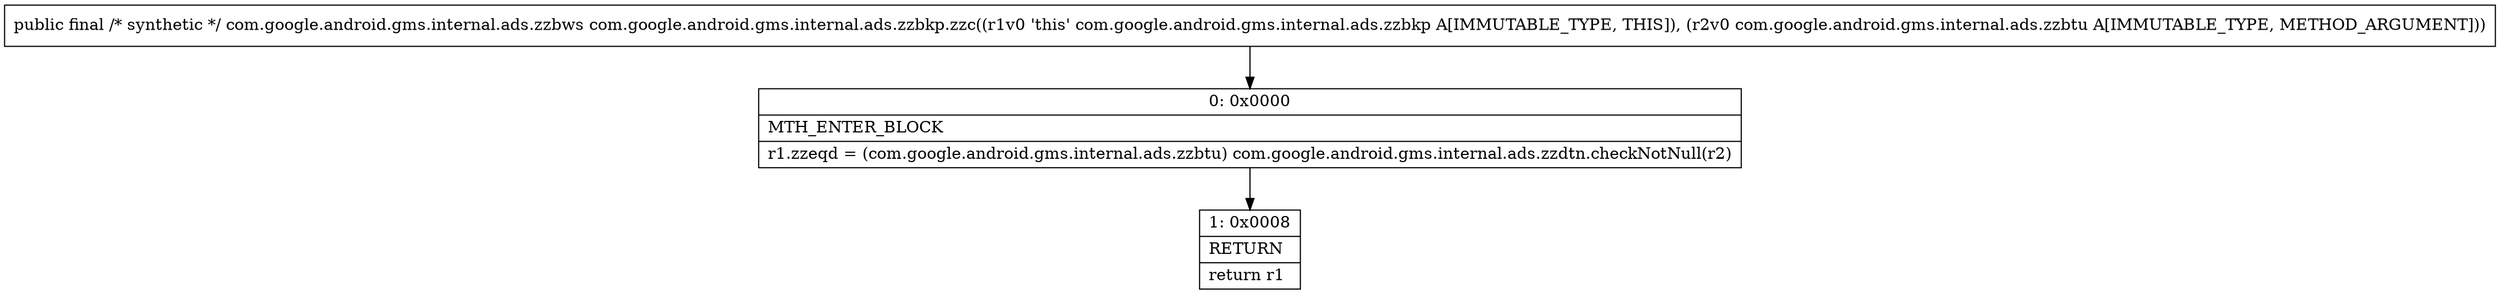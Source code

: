 digraph "CFG forcom.google.android.gms.internal.ads.zzbkp.zzc(Lcom\/google\/android\/gms\/internal\/ads\/zzbtu;)Lcom\/google\/android\/gms\/internal\/ads\/zzbws;" {
Node_0 [shape=record,label="{0\:\ 0x0000|MTH_ENTER_BLOCK\l|r1.zzeqd = (com.google.android.gms.internal.ads.zzbtu) com.google.android.gms.internal.ads.zzdtn.checkNotNull(r2)\l}"];
Node_1 [shape=record,label="{1\:\ 0x0008|RETURN\l|return r1\l}"];
MethodNode[shape=record,label="{public final \/* synthetic *\/ com.google.android.gms.internal.ads.zzbws com.google.android.gms.internal.ads.zzbkp.zzc((r1v0 'this' com.google.android.gms.internal.ads.zzbkp A[IMMUTABLE_TYPE, THIS]), (r2v0 com.google.android.gms.internal.ads.zzbtu A[IMMUTABLE_TYPE, METHOD_ARGUMENT])) }"];
MethodNode -> Node_0;
Node_0 -> Node_1;
}

